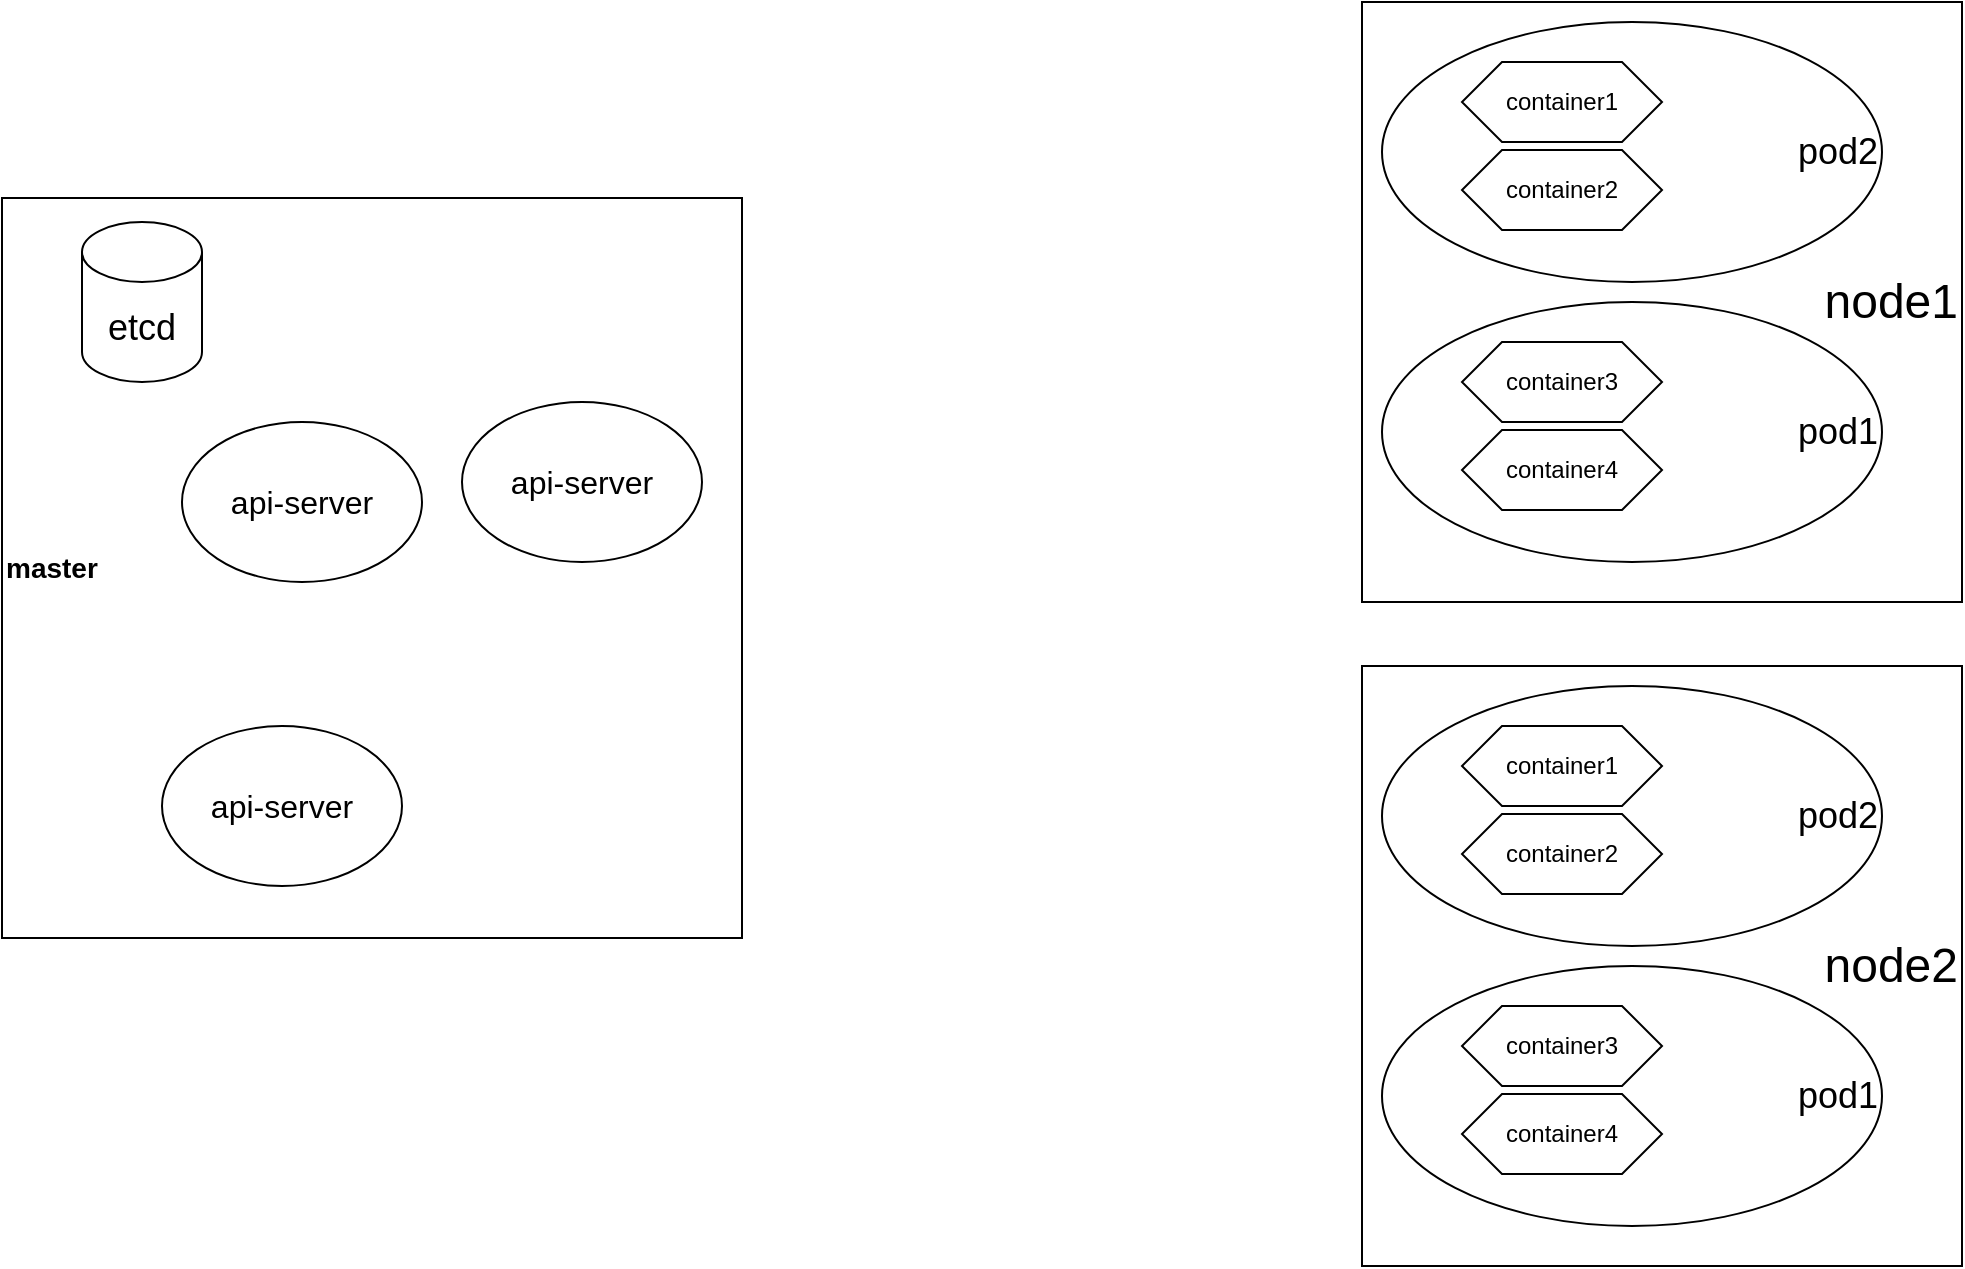 <mxfile version="21.1.2" type="github">
  <diagram name="第 1 页" id="Om5pmr0O2Ty15F2-4jWx">
    <mxGraphModel dx="1687" dy="2068" grid="1" gridSize="10" guides="1" tooltips="1" connect="1" arrows="1" fold="1" page="1" pageScale="1" pageWidth="827" pageHeight="1169" math="0" shadow="0">
      <root>
        <mxCell id="0" />
        <mxCell id="1" parent="0" />
        <mxCell id="ucc212wSf8NVRdJLmzGU-25" value="&lt;font style=&quot;font-size: 24px;&quot;&gt;node1&lt;/font&gt;" style="whiteSpace=wrap;html=1;aspect=fixed;align=right;" vertex="1" parent="1">
          <mxGeometry x="730" y="-48" width="300" height="300" as="geometry" />
        </mxCell>
        <mxCell id="ucc212wSf8NVRdJLmzGU-3" value="&lt;font style=&quot;font-size: 14px;&quot;&gt;&lt;b&gt;master&lt;/b&gt;&lt;/font&gt;" style="whiteSpace=wrap;html=1;aspect=fixed;align=left;" vertex="1" parent="1">
          <mxGeometry x="50" y="50" width="370" height="370" as="geometry" />
        </mxCell>
        <mxCell id="ucc212wSf8NVRdJLmzGU-5" value="&lt;font size=&quot;3&quot;&gt;api-server&lt;/font&gt;" style="ellipse;whiteSpace=wrap;html=1;" vertex="1" parent="1">
          <mxGeometry x="280" y="152" width="120" height="80" as="geometry" />
        </mxCell>
        <mxCell id="ucc212wSf8NVRdJLmzGU-7" value="&lt;font size=&quot;3&quot;&gt;api-server&lt;/font&gt;" style="ellipse;whiteSpace=wrap;html=1;" vertex="1" parent="1">
          <mxGeometry x="140" y="162" width="120" height="80" as="geometry" />
        </mxCell>
        <mxCell id="ucc212wSf8NVRdJLmzGU-8" value="&lt;font size=&quot;3&quot;&gt;api-server&lt;/font&gt;" style="ellipse;whiteSpace=wrap;html=1;" vertex="1" parent="1">
          <mxGeometry x="130" y="314" width="120" height="80" as="geometry" />
        </mxCell>
        <mxCell id="ucc212wSf8NVRdJLmzGU-15" value="&lt;font style=&quot;font-size: 18px;&quot;&gt;etcd&lt;/font&gt;" style="shape=cylinder3;whiteSpace=wrap;html=1;boundedLbl=1;backgroundOutline=1;size=15;" vertex="1" parent="1">
          <mxGeometry x="90" y="62" width="60" height="80" as="geometry" />
        </mxCell>
        <mxCell id="ucc212wSf8NVRdJLmzGU-17" value="&lt;font style=&quot;font-size: 18px;&quot;&gt;pod2&lt;/font&gt;" style="ellipse;whiteSpace=wrap;html=1;align=right;" vertex="1" parent="1">
          <mxGeometry x="740" y="-38" width="250" height="130" as="geometry" />
        </mxCell>
        <mxCell id="ucc212wSf8NVRdJLmzGU-18" value="container1" style="shape=hexagon;perimeter=hexagonPerimeter2;whiteSpace=wrap;html=1;fixedSize=1;" vertex="1" parent="1">
          <mxGeometry x="780" y="-18" width="100" height="40" as="geometry" />
        </mxCell>
        <mxCell id="ucc212wSf8NVRdJLmzGU-20" value="container2" style="shape=hexagon;perimeter=hexagonPerimeter2;whiteSpace=wrap;html=1;fixedSize=1;" vertex="1" parent="1">
          <mxGeometry x="780" y="26" width="100" height="40" as="geometry" />
        </mxCell>
        <mxCell id="ucc212wSf8NVRdJLmzGU-21" value="&lt;font style=&quot;font-size: 18px;&quot;&gt;pod1&lt;/font&gt;" style="ellipse;whiteSpace=wrap;html=1;align=right;" vertex="1" parent="1">
          <mxGeometry x="740" y="102" width="250" height="130" as="geometry" />
        </mxCell>
        <mxCell id="ucc212wSf8NVRdJLmzGU-22" value="container3" style="shape=hexagon;perimeter=hexagonPerimeter2;whiteSpace=wrap;html=1;fixedSize=1;" vertex="1" parent="1">
          <mxGeometry x="780" y="122" width="100" height="40" as="geometry" />
        </mxCell>
        <mxCell id="ucc212wSf8NVRdJLmzGU-23" value="container4" style="shape=hexagon;perimeter=hexagonPerimeter2;whiteSpace=wrap;html=1;fixedSize=1;" vertex="1" parent="1">
          <mxGeometry x="780" y="166" width="100" height="40" as="geometry" />
        </mxCell>
        <mxCell id="ucc212wSf8NVRdJLmzGU-26" value="&lt;font style=&quot;font-size: 24px;&quot;&gt;node2&lt;/font&gt;" style="whiteSpace=wrap;html=1;aspect=fixed;align=right;" vertex="1" parent="1">
          <mxGeometry x="730" y="284" width="300" height="300" as="geometry" />
        </mxCell>
        <mxCell id="ucc212wSf8NVRdJLmzGU-27" value="&lt;font style=&quot;font-size: 18px;&quot;&gt;pod2&lt;/font&gt;" style="ellipse;whiteSpace=wrap;html=1;align=right;" vertex="1" parent="1">
          <mxGeometry x="740" y="294" width="250" height="130" as="geometry" />
        </mxCell>
        <mxCell id="ucc212wSf8NVRdJLmzGU-28" value="container1" style="shape=hexagon;perimeter=hexagonPerimeter2;whiteSpace=wrap;html=1;fixedSize=1;" vertex="1" parent="1">
          <mxGeometry x="780" y="314" width="100" height="40" as="geometry" />
        </mxCell>
        <mxCell id="ucc212wSf8NVRdJLmzGU-29" value="container2" style="shape=hexagon;perimeter=hexagonPerimeter2;whiteSpace=wrap;html=1;fixedSize=1;" vertex="1" parent="1">
          <mxGeometry x="780" y="358" width="100" height="40" as="geometry" />
        </mxCell>
        <mxCell id="ucc212wSf8NVRdJLmzGU-30" value="&lt;font style=&quot;font-size: 18px;&quot;&gt;pod1&lt;/font&gt;" style="ellipse;whiteSpace=wrap;html=1;align=right;" vertex="1" parent="1">
          <mxGeometry x="740" y="434" width="250" height="130" as="geometry" />
        </mxCell>
        <mxCell id="ucc212wSf8NVRdJLmzGU-31" value="container3" style="shape=hexagon;perimeter=hexagonPerimeter2;whiteSpace=wrap;html=1;fixedSize=1;" vertex="1" parent="1">
          <mxGeometry x="780" y="454" width="100" height="40" as="geometry" />
        </mxCell>
        <mxCell id="ucc212wSf8NVRdJLmzGU-32" value="container4" style="shape=hexagon;perimeter=hexagonPerimeter2;whiteSpace=wrap;html=1;fixedSize=1;" vertex="1" parent="1">
          <mxGeometry x="780" y="498" width="100" height="40" as="geometry" />
        </mxCell>
      </root>
    </mxGraphModel>
  </diagram>
</mxfile>
